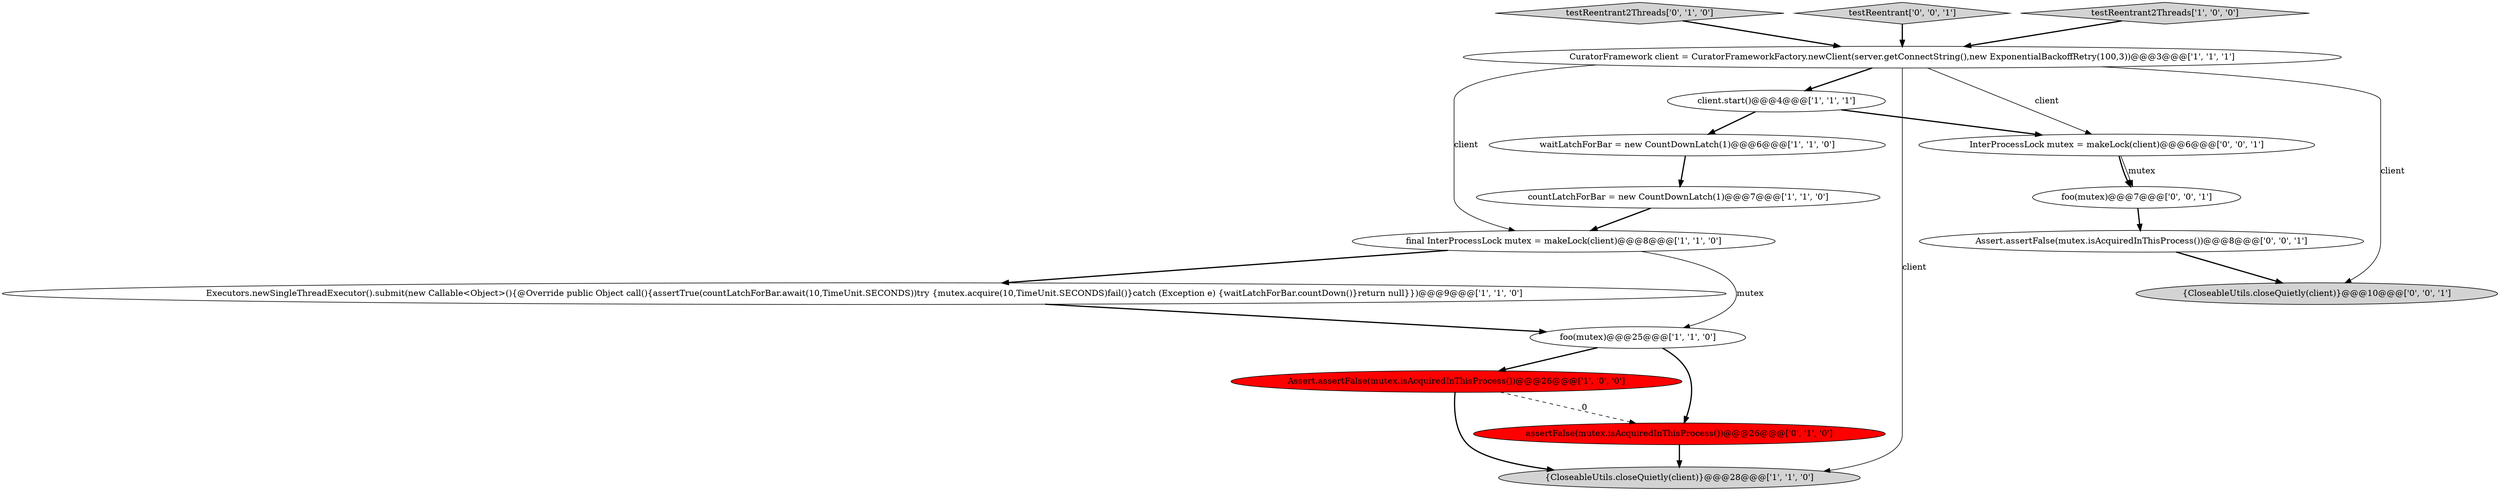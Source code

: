 digraph {
3 [style = filled, label = "Assert.assertFalse(mutex.isAcquiredInThisProcess())@@@26@@@['1', '0', '0']", fillcolor = red, shape = ellipse image = "AAA1AAABBB1BBB"];
11 [style = filled, label = "testReentrant2Threads['0', '1', '0']", fillcolor = lightgray, shape = diamond image = "AAA0AAABBB2BBB"];
16 [style = filled, label = "testReentrant['0', '0', '1']", fillcolor = lightgray, shape = diamond image = "AAA0AAABBB3BBB"];
2 [style = filled, label = "Executors.newSingleThreadExecutor().submit(new Callable<Object>(){@Override public Object call(){assertTrue(countLatchForBar.await(10,TimeUnit.SECONDS))try {mutex.acquire(10,TimeUnit.SECONDS)fail()}catch (Exception e) {waitLatchForBar.countDown()}return null}})@@@9@@@['1', '1', '0']", fillcolor = white, shape = ellipse image = "AAA0AAABBB1BBB"];
5 [style = filled, label = "final InterProcessLock mutex = makeLock(client)@@@8@@@['1', '1', '0']", fillcolor = white, shape = ellipse image = "AAA0AAABBB1BBB"];
9 [style = filled, label = "{CloseableUtils.closeQuietly(client)}@@@28@@@['1', '1', '0']", fillcolor = lightgray, shape = ellipse image = "AAA0AAABBB1BBB"];
15 [style = filled, label = "Assert.assertFalse(mutex.isAcquiredInThisProcess())@@@8@@@['0', '0', '1']", fillcolor = white, shape = ellipse image = "AAA0AAABBB3BBB"];
8 [style = filled, label = "waitLatchForBar = new CountDownLatch(1)@@@6@@@['1', '1', '0']", fillcolor = white, shape = ellipse image = "AAA0AAABBB1BBB"];
7 [style = filled, label = "client.start()@@@4@@@['1', '1', '1']", fillcolor = white, shape = ellipse image = "AAA0AAABBB1BBB"];
12 [style = filled, label = "InterProcessLock mutex = makeLock(client)@@@6@@@['0', '0', '1']", fillcolor = white, shape = ellipse image = "AAA0AAABBB3BBB"];
14 [style = filled, label = "{CloseableUtils.closeQuietly(client)}@@@10@@@['0', '0', '1']", fillcolor = lightgray, shape = ellipse image = "AAA0AAABBB3BBB"];
10 [style = filled, label = "assertFalse(mutex.isAcquiredInThisProcess())@@@26@@@['0', '1', '0']", fillcolor = red, shape = ellipse image = "AAA1AAABBB2BBB"];
0 [style = filled, label = "CuratorFramework client = CuratorFrameworkFactory.newClient(server.getConnectString(),new ExponentialBackoffRetry(100,3))@@@3@@@['1', '1', '1']", fillcolor = white, shape = ellipse image = "AAA0AAABBB1BBB"];
13 [style = filled, label = "foo(mutex)@@@7@@@['0', '0', '1']", fillcolor = white, shape = ellipse image = "AAA0AAABBB3BBB"];
1 [style = filled, label = "foo(mutex)@@@25@@@['1', '1', '0']", fillcolor = white, shape = ellipse image = "AAA0AAABBB1BBB"];
4 [style = filled, label = "countLatchForBar = new CountDownLatch(1)@@@7@@@['1', '1', '0']", fillcolor = white, shape = ellipse image = "AAA0AAABBB1BBB"];
6 [style = filled, label = "testReentrant2Threads['1', '0', '0']", fillcolor = lightgray, shape = diamond image = "AAA0AAABBB1BBB"];
16->0 [style = bold, label=""];
15->14 [style = bold, label=""];
0->9 [style = solid, label="client"];
7->12 [style = bold, label=""];
2->1 [style = bold, label=""];
1->3 [style = bold, label=""];
6->0 [style = bold, label=""];
0->14 [style = solid, label="client"];
0->12 [style = solid, label="client"];
7->8 [style = bold, label=""];
0->5 [style = solid, label="client"];
0->7 [style = bold, label=""];
3->9 [style = bold, label=""];
12->13 [style = bold, label=""];
5->2 [style = bold, label=""];
11->0 [style = bold, label=""];
5->1 [style = solid, label="mutex"];
10->9 [style = bold, label=""];
3->10 [style = dashed, label="0"];
13->15 [style = bold, label=""];
8->4 [style = bold, label=""];
1->10 [style = bold, label=""];
4->5 [style = bold, label=""];
12->13 [style = solid, label="mutex"];
}
